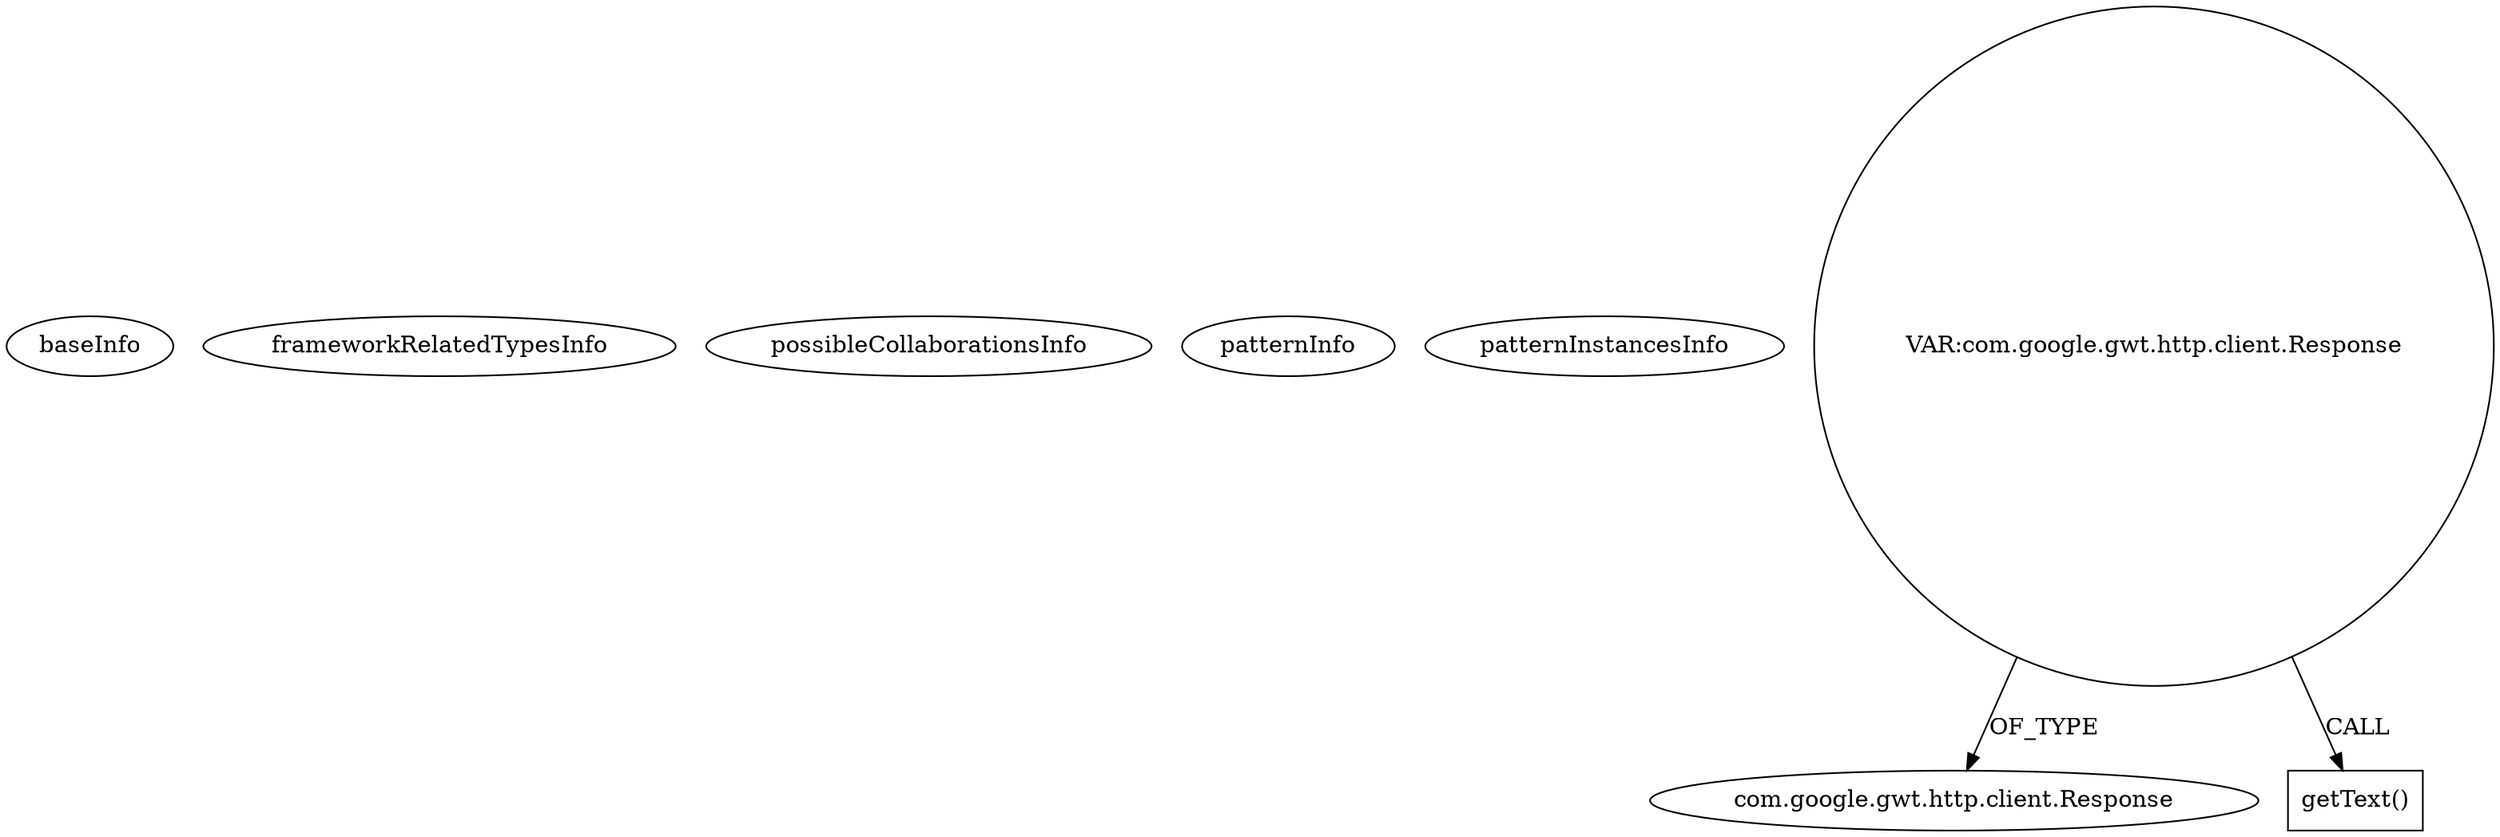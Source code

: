 digraph {
baseInfo[graphId=324,category="pattern",isAnonymous=false,possibleRelation=false]
frameworkRelatedTypesInfo[]
possibleCollaborationsInfo[]
patternInfo[frequency=3.0,patternRootClient=null]
patternInstancesInfo[0="12010994-GLI-TP1~/12010994-GLI-TP1/GLI-TP1-master/src/main/java/fr/istic/m2gl/gli/client/gli.java~gli~1",1="rwl-GoogleMapWidget~/rwl-GoogleMapWidget/GoogleMapWidget-master/src/main/java/org/vaadin/hezamu/googlemapwidget/widgetset/client/ui/VGoogleMap.java~MarkerRetrieveCommand~4442",2="12010994-GLI-TP1~/12010994-GLI-TP1/GLI-TP1-master/src/main/java/fr/istic/m2gl/gli/client/TableWidget.java~TableWidget~8"]
65[label="com.google.gwt.http.client.Response",vertexType="FRAMEWORK_CLASS_TYPE",isFrameworkType=false]
63[label="VAR:com.google.gwt.http.client.Response",vertexType="VARIABLE_EXPRESION",isFrameworkType=false,shape=circle]
94[label="getText()",vertexType="INSIDE_CALL",isFrameworkType=false,shape=box]
63->65[label="OF_TYPE"]
63->94[label="CALL"]
}
